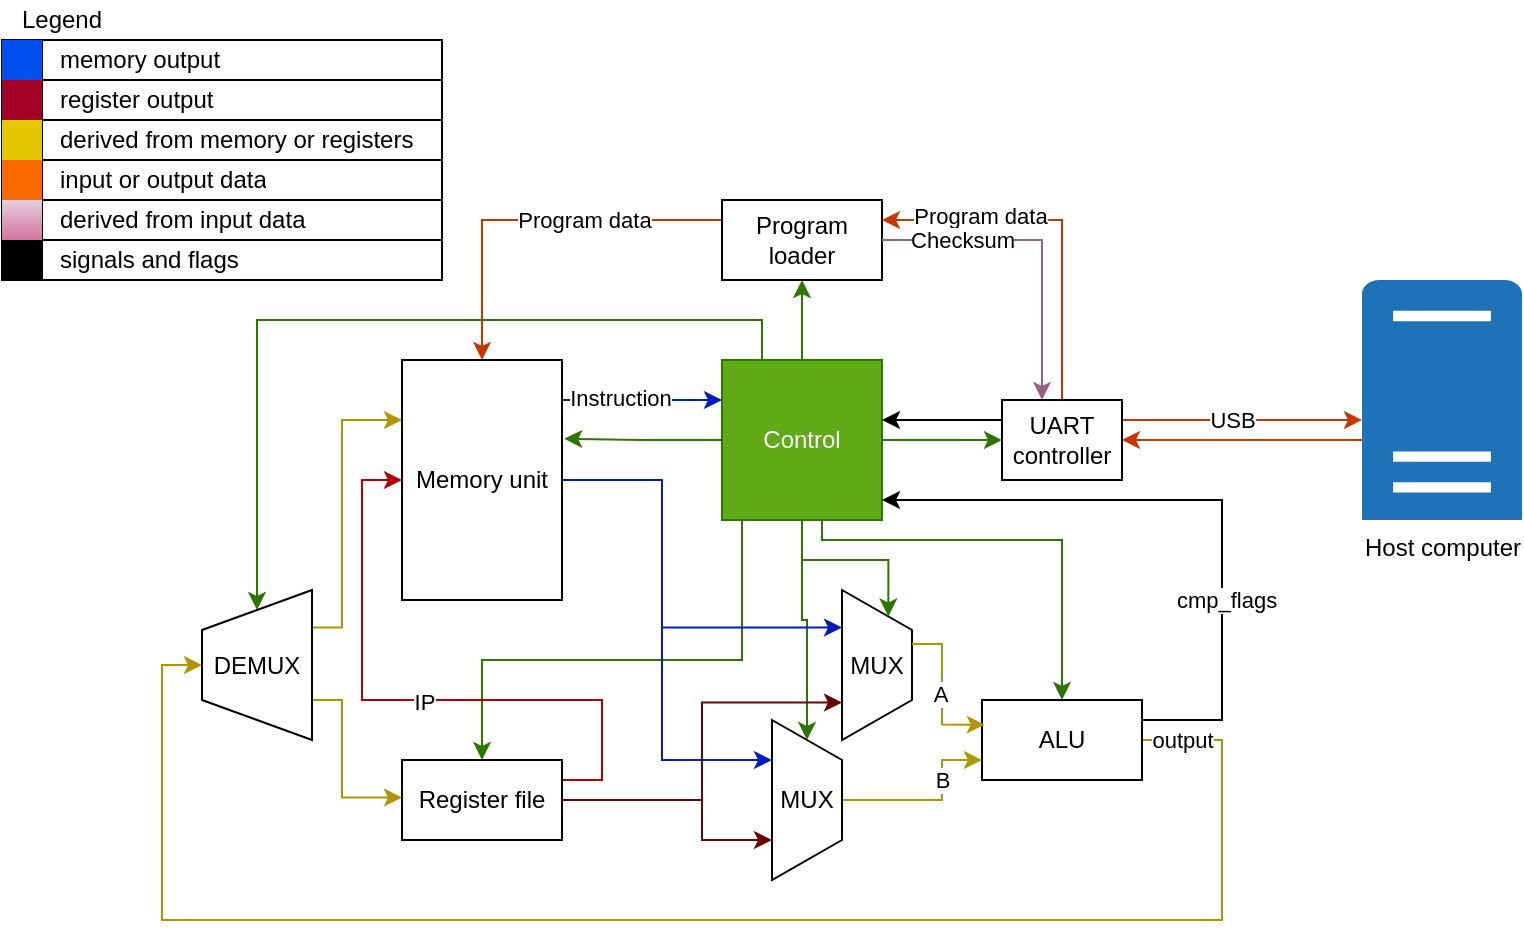 <mxfile version="24.4.8" type="device">
  <diagram name="Page-1" id="42x8ov932dtWSJglkmKP">
    <mxGraphModel dx="819" dy="500" grid="1" gridSize="10" guides="1" tooltips="1" connect="1" arrows="1" fold="1" page="1" pageScale="1" pageWidth="880" pageHeight="550" math="0" shadow="0">
      <root>
        <mxCell id="0" />
        <mxCell id="1" parent="0" />
        <mxCell id="H6I0ig-7ZVT1m8vJ8FEU-16" style="edgeStyle=orthogonalEdgeStyle;rounded=0;orthogonalLoop=1;jettySize=auto;html=1;entryX=0.5;entryY=1;entryDx=0;entryDy=0;fillColor=#60a917;strokeColor=#2D7600;" edge="1" parent="1" source="H6I0ig-7ZVT1m8vJ8FEU-1" target="H6I0ig-7ZVT1m8vJ8FEU-4">
          <mxGeometry relative="1" as="geometry" />
        </mxCell>
        <mxCell id="H6I0ig-7ZVT1m8vJ8FEU-18" style="edgeStyle=orthogonalEdgeStyle;rounded=0;orthogonalLoop=1;jettySize=auto;html=1;entryX=0;entryY=0.5;entryDx=0;entryDy=0;fillColor=#60a917;strokeColor=#2D7600;" edge="1" parent="1" source="H6I0ig-7ZVT1m8vJ8FEU-1" target="H6I0ig-7ZVT1m8vJ8FEU-5">
          <mxGeometry relative="1" as="geometry">
            <Array as="points" />
          </mxGeometry>
        </mxCell>
        <mxCell id="H6I0ig-7ZVT1m8vJ8FEU-36" style="edgeStyle=orthogonalEdgeStyle;rounded=0;orthogonalLoop=1;jettySize=auto;html=1;entryX=0.5;entryY=0;entryDx=0;entryDy=0;fillColor=#60a917;strokeColor=#2D7600;" edge="1" parent="1" source="H6I0ig-7ZVT1m8vJ8FEU-1" target="H6I0ig-7ZVT1m8vJ8FEU-2">
          <mxGeometry relative="1" as="geometry">
            <Array as="points">
              <mxPoint x="450" y="290" />
              <mxPoint x="570" y="290" />
            </Array>
          </mxGeometry>
        </mxCell>
        <mxCell id="H6I0ig-7ZVT1m8vJ8FEU-43" style="edgeStyle=orthogonalEdgeStyle;rounded=0;orthogonalLoop=1;jettySize=auto;html=1;entryX=0;entryY=0.25;entryDx=0;entryDy=0;fillColor=#60a917;strokeColor=#2D7600;" edge="1" parent="1" source="H6I0ig-7ZVT1m8vJ8FEU-1" target="H6I0ig-7ZVT1m8vJ8FEU-39">
          <mxGeometry relative="1" as="geometry" />
        </mxCell>
        <mxCell id="H6I0ig-7ZVT1m8vJ8FEU-44" style="edgeStyle=orthogonalEdgeStyle;rounded=0;orthogonalLoop=1;jettySize=auto;html=1;entryX=0;entryY=0.5;entryDx=0;entryDy=0;fillColor=#60a917;strokeColor=#2D7600;" edge="1" parent="1" source="H6I0ig-7ZVT1m8vJ8FEU-1" target="H6I0ig-7ZVT1m8vJ8FEU-40">
          <mxGeometry relative="1" as="geometry" />
        </mxCell>
        <mxCell id="H6I0ig-7ZVT1m8vJ8FEU-60" style="edgeStyle=orthogonalEdgeStyle;rounded=0;orthogonalLoop=1;jettySize=auto;html=1;entryX=1;entryY=0.5;entryDx=0;entryDy=0;fillColor=#60a917;strokeColor=#2D7600;" edge="1" parent="1" source="H6I0ig-7ZVT1m8vJ8FEU-1" target="H6I0ig-7ZVT1m8vJ8FEU-51">
          <mxGeometry relative="1" as="geometry">
            <Array as="points">
              <mxPoint x="420" y="180" />
              <mxPoint x="168" y="180" />
            </Array>
          </mxGeometry>
        </mxCell>
        <mxCell id="H6I0ig-7ZVT1m8vJ8FEU-72" style="edgeStyle=orthogonalEdgeStyle;rounded=0;orthogonalLoop=1;jettySize=auto;html=1;exitX=0;exitY=1;exitDx=0;exitDy=0;entryX=0.5;entryY=0;entryDx=0;entryDy=0;fillColor=#60a917;strokeColor=#2D7600;" edge="1" parent="1" source="H6I0ig-7ZVT1m8vJ8FEU-1" target="H6I0ig-7ZVT1m8vJ8FEU-20">
          <mxGeometry relative="1" as="geometry">
            <Array as="points">
              <mxPoint x="410" y="280" />
              <mxPoint x="410" y="350" />
              <mxPoint x="280" y="350" />
            </Array>
          </mxGeometry>
        </mxCell>
        <mxCell id="H6I0ig-7ZVT1m8vJ8FEU-1" value="Control" style="whiteSpace=wrap;html=1;aspect=fixed;fillColor=#60a917;fontColor=#ffffff;strokeColor=#2D7600;" vertex="1" parent="1">
          <mxGeometry x="400" y="200" width="80" height="80" as="geometry" />
        </mxCell>
        <mxCell id="H6I0ig-7ZVT1m8vJ8FEU-57" style="edgeStyle=orthogonalEdgeStyle;rounded=0;orthogonalLoop=1;jettySize=auto;html=1;entryX=0.5;entryY=0;entryDx=0;entryDy=0;fillColor=#e3c800;strokeColor=#B09500;" edge="1" parent="1" source="H6I0ig-7ZVT1m8vJ8FEU-2" target="H6I0ig-7ZVT1m8vJ8FEU-51">
          <mxGeometry relative="1" as="geometry">
            <Array as="points">
              <mxPoint x="650" y="390" />
              <mxPoint x="650" y="480" />
              <mxPoint x="120" y="480" />
              <mxPoint x="120" y="353" />
            </Array>
          </mxGeometry>
        </mxCell>
        <mxCell id="H6I0ig-7ZVT1m8vJ8FEU-69" value="output" style="edgeLabel;html=1;align=center;verticalAlign=middle;resizable=0;points=[];" vertex="1" connectable="0" parent="H6I0ig-7ZVT1m8vJ8FEU-57">
          <mxGeometry x="-0.956" y="-1" relative="1" as="geometry">
            <mxPoint x="2" y="-1" as="offset" />
          </mxGeometry>
        </mxCell>
        <mxCell id="H6I0ig-7ZVT1m8vJ8FEU-110" style="edgeStyle=orthogonalEdgeStyle;rounded=0;orthogonalLoop=1;jettySize=auto;html=1;exitX=1;exitY=0.25;exitDx=0;exitDy=0;" edge="1" parent="1" source="H6I0ig-7ZVT1m8vJ8FEU-2">
          <mxGeometry relative="1" as="geometry">
            <mxPoint x="480" y="270" as="targetPoint" />
            <Array as="points">
              <mxPoint x="650" y="380" />
              <mxPoint x="650" y="270" />
            </Array>
          </mxGeometry>
        </mxCell>
        <mxCell id="H6I0ig-7ZVT1m8vJ8FEU-111" value="cmp_flags" style="edgeLabel;html=1;align=center;verticalAlign=middle;resizable=0;points=[];" vertex="1" connectable="0" parent="H6I0ig-7ZVT1m8vJ8FEU-110">
          <mxGeometry x="-0.464" y="-2" relative="1" as="geometry">
            <mxPoint y="-14" as="offset" />
          </mxGeometry>
        </mxCell>
        <mxCell id="H6I0ig-7ZVT1m8vJ8FEU-2" value="ALU" style="rounded=0;whiteSpace=wrap;html=1;" vertex="1" parent="1">
          <mxGeometry x="530" y="370" width="80" height="40" as="geometry" />
        </mxCell>
        <mxCell id="H6I0ig-7ZVT1m8vJ8FEU-46" style="edgeStyle=orthogonalEdgeStyle;rounded=0;orthogonalLoop=1;jettySize=auto;html=1;entryX=0.25;entryY=1;entryDx=0;entryDy=0;fillColor=#0050ef;strokeColor=#001DBC;" edge="1" parent="1" source="H6I0ig-7ZVT1m8vJ8FEU-3" target="H6I0ig-7ZVT1m8vJ8FEU-40">
          <mxGeometry relative="1" as="geometry">
            <Array as="points">
              <mxPoint x="370" y="260" />
              <mxPoint x="370" y="400" />
            </Array>
          </mxGeometry>
        </mxCell>
        <mxCell id="H6I0ig-7ZVT1m8vJ8FEU-47" style="edgeStyle=orthogonalEdgeStyle;rounded=0;orthogonalLoop=1;jettySize=auto;html=1;entryX=0.25;entryY=1;entryDx=0;entryDy=0;fillColor=#0050ef;strokeColor=#001DBC;" edge="1" parent="1" source="H6I0ig-7ZVT1m8vJ8FEU-3" target="H6I0ig-7ZVT1m8vJ8FEU-39">
          <mxGeometry relative="1" as="geometry">
            <Array as="points">
              <mxPoint x="370" y="260" />
              <mxPoint x="370" y="334" />
            </Array>
          </mxGeometry>
        </mxCell>
        <mxCell id="H6I0ig-7ZVT1m8vJ8FEU-3" value="Memory unit" style="rounded=0;whiteSpace=wrap;html=1;" vertex="1" parent="1">
          <mxGeometry x="240" y="200" width="80" height="120" as="geometry" />
        </mxCell>
        <mxCell id="H6I0ig-7ZVT1m8vJ8FEU-10" style="edgeStyle=orthogonalEdgeStyle;rounded=0;orthogonalLoop=1;jettySize=auto;html=1;entryX=0.5;entryY=0;entryDx=0;entryDy=0;fillColor=#fa6800;strokeColor=#C73500;" edge="1" parent="1" source="H6I0ig-7ZVT1m8vJ8FEU-4" target="H6I0ig-7ZVT1m8vJ8FEU-3">
          <mxGeometry relative="1" as="geometry">
            <Array as="points">
              <mxPoint x="280" y="130" />
            </Array>
          </mxGeometry>
        </mxCell>
        <mxCell id="H6I0ig-7ZVT1m8vJ8FEU-21" value="Program data" style="edgeLabel;html=1;align=center;verticalAlign=middle;resizable=0;points=[];" vertex="1" connectable="0" parent="H6I0ig-7ZVT1m8vJ8FEU-10">
          <mxGeometry x="-0.499" relative="1" as="geometry">
            <mxPoint x="-22" as="offset" />
          </mxGeometry>
        </mxCell>
        <mxCell id="H6I0ig-7ZVT1m8vJ8FEU-4" value="Program loader" style="rounded=0;whiteSpace=wrap;html=1;" vertex="1" parent="1">
          <mxGeometry x="400" y="120" width="80" height="40" as="geometry" />
        </mxCell>
        <mxCell id="H6I0ig-7ZVT1m8vJ8FEU-8" style="edgeStyle=orthogonalEdgeStyle;rounded=0;orthogonalLoop=1;jettySize=auto;html=1;entryX=1;entryY=0.25;entryDx=0;entryDy=0;fillColor=#fa6800;strokeColor=#C73500;" edge="1" parent="1" source="H6I0ig-7ZVT1m8vJ8FEU-5" target="H6I0ig-7ZVT1m8vJ8FEU-4">
          <mxGeometry relative="1" as="geometry">
            <Array as="points">
              <mxPoint x="570" y="130" />
            </Array>
          </mxGeometry>
        </mxCell>
        <mxCell id="H6I0ig-7ZVT1m8vJ8FEU-12" value="Program data" style="edgeLabel;html=1;align=center;verticalAlign=middle;resizable=0;points=[];" vertex="1" connectable="0" parent="H6I0ig-7ZVT1m8vJ8FEU-8">
          <mxGeometry x="0.455" y="-2" relative="1" as="geometry">
            <mxPoint as="offset" />
          </mxGeometry>
        </mxCell>
        <mxCell id="H6I0ig-7ZVT1m8vJ8FEU-19" style="edgeStyle=orthogonalEdgeStyle;rounded=0;orthogonalLoop=1;jettySize=auto;html=1;fixDash=0;metaEdit=0;comic=0;enumerate=0;orthogonal=1;ignoreEdge=0;" edge="1" parent="1" source="H6I0ig-7ZVT1m8vJ8FEU-5">
          <mxGeometry relative="1" as="geometry">
            <mxPoint x="480" y="230" as="targetPoint" />
            <Array as="points">
              <mxPoint x="480" y="230" />
            </Array>
          </mxGeometry>
        </mxCell>
        <mxCell id="H6I0ig-7ZVT1m8vJ8FEU-22" style="edgeStyle=orthogonalEdgeStyle;rounded=0;orthogonalLoop=1;jettySize=auto;html=1;fillColor=#fa6800;strokeColor=#C73500;" edge="1" parent="1">
          <mxGeometry relative="1" as="geometry">
            <mxPoint x="720" y="230" as="targetPoint" />
            <mxPoint x="600" y="230" as="sourcePoint" />
          </mxGeometry>
        </mxCell>
        <mxCell id="H6I0ig-7ZVT1m8vJ8FEU-27" value="USB" style="edgeLabel;html=1;align=center;verticalAlign=middle;resizable=0;points=[];" vertex="1" connectable="0" parent="H6I0ig-7ZVT1m8vJ8FEU-22">
          <mxGeometry x="-0.235" relative="1" as="geometry">
            <mxPoint x="9" as="offset" />
          </mxGeometry>
        </mxCell>
        <mxCell id="H6I0ig-7ZVT1m8vJ8FEU-5" value="UART controller" style="rounded=0;whiteSpace=wrap;html=1;" vertex="1" parent="1">
          <mxGeometry x="540" y="220" width="60" height="40" as="geometry" />
        </mxCell>
        <mxCell id="H6I0ig-7ZVT1m8vJ8FEU-6" style="edgeStyle=orthogonalEdgeStyle;rounded=0;orthogonalLoop=1;jettySize=auto;html=1;fillColor=#e6d0de;strokeColor=#996185;gradientColor=#d5739d;" edge="1" parent="1" source="H6I0ig-7ZVT1m8vJ8FEU-4">
          <mxGeometry relative="1" as="geometry">
            <mxPoint x="560" y="220" as="targetPoint" />
            <Array as="points">
              <mxPoint x="560" y="140" />
              <mxPoint x="560" y="220" />
            </Array>
          </mxGeometry>
        </mxCell>
        <mxCell id="H6I0ig-7ZVT1m8vJ8FEU-11" value="Checksum" style="edgeLabel;html=1;align=center;verticalAlign=middle;resizable=0;points=[];" vertex="1" connectable="0" parent="H6I0ig-7ZVT1m8vJ8FEU-6">
          <mxGeometry x="-0.561" relative="1" as="geometry">
            <mxPoint x="5" as="offset" />
          </mxGeometry>
        </mxCell>
        <mxCell id="H6I0ig-7ZVT1m8vJ8FEU-45" style="edgeStyle=orthogonalEdgeStyle;rounded=0;orthogonalLoop=1;jettySize=auto;html=1;entryX=0.75;entryY=1;entryDx=0;entryDy=0;fillColor=#a20025;strokeColor=#6F0000;" edge="1" parent="1" source="H6I0ig-7ZVT1m8vJ8FEU-20" target="H6I0ig-7ZVT1m8vJ8FEU-40">
          <mxGeometry relative="1" as="geometry">
            <Array as="points">
              <mxPoint x="390" y="420" />
              <mxPoint x="390" y="440" />
            </Array>
          </mxGeometry>
        </mxCell>
        <mxCell id="H6I0ig-7ZVT1m8vJ8FEU-49" style="edgeStyle=orthogonalEdgeStyle;rounded=0;orthogonalLoop=1;jettySize=auto;html=1;entryX=0.75;entryY=1;entryDx=0;entryDy=0;fillColor=#a20025;strokeColor=#6F0000;" edge="1" parent="1" source="H6I0ig-7ZVT1m8vJ8FEU-20" target="H6I0ig-7ZVT1m8vJ8FEU-39">
          <mxGeometry relative="1" as="geometry" />
        </mxCell>
        <mxCell id="H6I0ig-7ZVT1m8vJ8FEU-153" style="edgeStyle=orthogonalEdgeStyle;rounded=0;orthogonalLoop=1;jettySize=auto;html=1;exitX=1;exitY=0.25;exitDx=0;exitDy=0;entryX=0;entryY=0.5;entryDx=0;entryDy=0;fillColor=#e51400;strokeColor=#B20000;" edge="1" parent="1" source="H6I0ig-7ZVT1m8vJ8FEU-20" target="H6I0ig-7ZVT1m8vJ8FEU-3">
          <mxGeometry relative="1" as="geometry">
            <Array as="points">
              <mxPoint x="340" y="410" />
              <mxPoint x="340" y="370" />
              <mxPoint x="220" y="370" />
              <mxPoint x="220" y="260" />
            </Array>
          </mxGeometry>
        </mxCell>
        <mxCell id="H6I0ig-7ZVT1m8vJ8FEU-154" value="IP" style="edgeLabel;html=1;align=center;verticalAlign=middle;resizable=0;points=[];" vertex="1" connectable="0" parent="H6I0ig-7ZVT1m8vJ8FEU-153">
          <mxGeometry x="0.113" y="1" relative="1" as="geometry">
            <mxPoint x="23" as="offset" />
          </mxGeometry>
        </mxCell>
        <mxCell id="H6I0ig-7ZVT1m8vJ8FEU-20" value="Register file" style="rounded=0;whiteSpace=wrap;html=1;" vertex="1" parent="1">
          <mxGeometry x="240" y="400" width="80" height="40" as="geometry" />
        </mxCell>
        <mxCell id="H6I0ig-7ZVT1m8vJ8FEU-30" style="edgeStyle=orthogonalEdgeStyle;rounded=0;orthogonalLoop=1;jettySize=auto;html=1;entryX=1;entryY=0.5;entryDx=0;entryDy=0;fillColor=#fa6800;strokeColor=#C73500;" edge="1" parent="1" source="H6I0ig-7ZVT1m8vJ8FEU-26" target="H6I0ig-7ZVT1m8vJ8FEU-5">
          <mxGeometry relative="1" as="geometry">
            <Array as="points">
              <mxPoint x="660" y="240" />
              <mxPoint x="660" y="240" />
            </Array>
          </mxGeometry>
        </mxCell>
        <mxCell id="H6I0ig-7ZVT1m8vJ8FEU-26" value="Host computer" style="sketch=0;pointerEvents=1;shadow=0;dashed=0;html=1;strokeColor=none;labelPosition=center;verticalLabelPosition=bottom;verticalAlign=top;outlineConnect=0;align=center;shape=mxgraph.office.servers.physical_host;fillColor=#2072B8;" vertex="1" parent="1">
          <mxGeometry x="720" y="160" width="80" height="120" as="geometry" />
        </mxCell>
        <mxCell id="H6I0ig-7ZVT1m8vJ8FEU-39" value="MUX" style="shape=trapezoid;perimeter=trapezoidPerimeter;whiteSpace=wrap;html=1;fixedSize=1;rotation=0;direction=south;" vertex="1" parent="1">
          <mxGeometry x="460" y="315" width="35" height="75" as="geometry" />
        </mxCell>
        <mxCell id="H6I0ig-7ZVT1m8vJ8FEU-41" style="edgeStyle=orthogonalEdgeStyle;rounded=0;orthogonalLoop=1;jettySize=auto;html=1;entryX=0;entryY=0.75;entryDx=0;entryDy=0;fillColor=#e3c800;strokeColor=#B09500;" edge="1" parent="1" source="H6I0ig-7ZVT1m8vJ8FEU-40" target="H6I0ig-7ZVT1m8vJ8FEU-2">
          <mxGeometry relative="1" as="geometry">
            <Array as="points">
              <mxPoint x="510" y="420" />
              <mxPoint x="510" y="400" />
            </Array>
          </mxGeometry>
        </mxCell>
        <mxCell id="H6I0ig-7ZVT1m8vJ8FEU-71" value="B" style="edgeLabel;html=1;align=center;verticalAlign=middle;resizable=0;points=[];" vertex="1" connectable="0" parent="H6I0ig-7ZVT1m8vJ8FEU-41">
          <mxGeometry x="-0.018" relative="1" as="geometry">
            <mxPoint x="6" y="-10" as="offset" />
          </mxGeometry>
        </mxCell>
        <mxCell id="H6I0ig-7ZVT1m8vJ8FEU-40" value="MUX" style="shape=trapezoid;perimeter=trapezoidPerimeter;whiteSpace=wrap;html=1;fixedSize=1;rotation=0;direction=south;" vertex="1" parent="1">
          <mxGeometry x="425" y="380" width="35" height="80" as="geometry" />
        </mxCell>
        <mxCell id="H6I0ig-7ZVT1m8vJ8FEU-42" style="edgeStyle=orthogonalEdgeStyle;rounded=0;orthogonalLoop=1;jettySize=auto;html=1;entryX=0.017;entryY=0.308;entryDx=0;entryDy=0;entryPerimeter=0;fillColor=#e3c800;strokeColor=#B09500;" edge="1" parent="1" source="H6I0ig-7ZVT1m8vJ8FEU-39" target="H6I0ig-7ZVT1m8vJ8FEU-2">
          <mxGeometry relative="1" as="geometry">
            <Array as="points">
              <mxPoint x="510" y="342" />
              <mxPoint x="510" y="382" />
            </Array>
          </mxGeometry>
        </mxCell>
        <mxCell id="H6I0ig-7ZVT1m8vJ8FEU-70" value="A" style="edgeLabel;html=1;align=center;verticalAlign=middle;resizable=0;points=[];" vertex="1" connectable="0" parent="H6I0ig-7ZVT1m8vJ8FEU-42">
          <mxGeometry x="0.038" y="-1" relative="1" as="geometry">
            <mxPoint as="offset" />
          </mxGeometry>
        </mxCell>
        <mxCell id="H6I0ig-7ZVT1m8vJ8FEU-53" style="edgeStyle=orthogonalEdgeStyle;rounded=0;orthogonalLoop=1;jettySize=auto;html=1;exitX=0.25;exitY=1;exitDx=0;exitDy=0;entryX=0;entryY=0.5;entryDx=0;entryDy=0;fillColor=#e3c800;strokeColor=#B09500;" edge="1" parent="1">
          <mxGeometry relative="1" as="geometry">
            <mxPoint x="195" y="370" as="sourcePoint" />
            <mxPoint x="240" y="418.75" as="targetPoint" />
            <Array as="points">
              <mxPoint x="210" y="370" />
              <mxPoint x="210" y="419" />
            </Array>
          </mxGeometry>
        </mxCell>
        <mxCell id="H6I0ig-7ZVT1m8vJ8FEU-55" style="edgeStyle=orthogonalEdgeStyle;rounded=0;orthogonalLoop=1;jettySize=auto;html=1;exitX=0.75;exitY=1;exitDx=0;exitDy=0;entryX=0;entryY=0.25;entryDx=0;entryDy=0;fillColor=#e3c800;strokeColor=#B09500;" edge="1" parent="1" source="H6I0ig-7ZVT1m8vJ8FEU-51" target="H6I0ig-7ZVT1m8vJ8FEU-3">
          <mxGeometry relative="1" as="geometry">
            <Array as="points">
              <mxPoint x="210" y="334" />
              <mxPoint x="210" y="230" />
            </Array>
          </mxGeometry>
        </mxCell>
        <mxCell id="H6I0ig-7ZVT1m8vJ8FEU-51" value="DEMUX" style="shape=trapezoid;perimeter=trapezoidPerimeter;whiteSpace=wrap;html=1;fixedSize=1;rotation=0;direction=north;" vertex="1" parent="1">
          <mxGeometry x="140" y="315" width="55" height="75" as="geometry" />
        </mxCell>
        <mxCell id="H6I0ig-7ZVT1m8vJ8FEU-56" style="edgeStyle=orthogonalEdgeStyle;rounded=0;orthogonalLoop=1;jettySize=auto;html=1;entryX=1.014;entryY=0.328;entryDx=0;entryDy=0;entryPerimeter=0;fillColor=#60a917;strokeColor=#2D7600;" edge="1" parent="1" source="H6I0ig-7ZVT1m8vJ8FEU-1" target="H6I0ig-7ZVT1m8vJ8FEU-3">
          <mxGeometry relative="1" as="geometry" />
        </mxCell>
        <mxCell id="H6I0ig-7ZVT1m8vJ8FEU-64" style="edgeStyle=orthogonalEdgeStyle;rounded=0;orthogonalLoop=1;jettySize=auto;html=1;entryX=0;entryY=0.25;entryDx=0;entryDy=0;fillColor=#0050ef;strokeColor=#001DBC;" edge="1" parent="1" source="H6I0ig-7ZVT1m8vJ8FEU-3" target="H6I0ig-7ZVT1m8vJ8FEU-1">
          <mxGeometry relative="1" as="geometry">
            <Array as="points">
              <mxPoint x="340" y="220" />
              <mxPoint x="340" y="220" />
            </Array>
          </mxGeometry>
        </mxCell>
        <mxCell id="H6I0ig-7ZVT1m8vJ8FEU-65" value="Instruction" style="edgeLabel;html=1;align=center;verticalAlign=middle;resizable=0;points=[];" vertex="1" connectable="0" parent="H6I0ig-7ZVT1m8vJ8FEU-64">
          <mxGeometry x="-0.134" y="1" relative="1" as="geometry">
            <mxPoint x="-6" as="offset" />
          </mxGeometry>
        </mxCell>
        <mxCell id="H6I0ig-7ZVT1m8vJ8FEU-114" value="Legend" style="text;html=1;align=center;verticalAlign=middle;whiteSpace=wrap;rounded=0;" vertex="1" parent="1">
          <mxGeometry x="40" y="20" width="60" height="20" as="geometry" />
        </mxCell>
        <mxCell id="H6I0ig-7ZVT1m8vJ8FEU-127" value="" style="shape=table;startSize=0;container=1;collapsible=0;childLayout=tableLayout;align=left;" vertex="1" parent="1">
          <mxGeometry x="40" y="40" width="220" height="120" as="geometry" />
        </mxCell>
        <mxCell id="H6I0ig-7ZVT1m8vJ8FEU-128" value="" style="shape=tableRow;horizontal=0;startSize=0;swimlaneHead=0;swimlaneBody=0;strokeColor=inherit;top=0;left=0;bottom=0;right=0;collapsible=0;dropTarget=0;fillColor=none;points=[[0,0.5],[1,0.5]];portConstraint=eastwest;" vertex="1" parent="H6I0ig-7ZVT1m8vJ8FEU-127">
          <mxGeometry width="220" height="20" as="geometry" />
        </mxCell>
        <mxCell id="H6I0ig-7ZVT1m8vJ8FEU-129" value="" style="shape=partialRectangle;html=1;whiteSpace=wrap;connectable=0;strokeColor=#001DBC;overflow=hidden;fillColor=#0050ef;top=0;left=0;bottom=0;right=0;pointerEvents=1;fontColor=#ffffff;" vertex="1" parent="H6I0ig-7ZVT1m8vJ8FEU-128">
          <mxGeometry width="20" height="20" as="geometry">
            <mxRectangle width="20" height="20" as="alternateBounds" />
          </mxGeometry>
        </mxCell>
        <mxCell id="H6I0ig-7ZVT1m8vJ8FEU-130" value="&lt;span style=&quot;&quot;&gt;memory output&lt;/span&gt;" style="shape=partialRectangle;html=1;whiteSpace=wrap;connectable=0;strokeColor=inherit;overflow=hidden;fillColor=none;top=0;left=0;bottom=0;right=0;pointerEvents=1;align=left;spacingLeft=7;" vertex="1" parent="H6I0ig-7ZVT1m8vJ8FEU-128">
          <mxGeometry x="20" width="200" height="20" as="geometry">
            <mxRectangle width="200" height="20" as="alternateBounds" />
          </mxGeometry>
        </mxCell>
        <mxCell id="H6I0ig-7ZVT1m8vJ8FEU-131" value="" style="shape=tableRow;horizontal=0;startSize=0;swimlaneHead=0;swimlaneBody=0;strokeColor=inherit;top=0;left=0;bottom=0;right=0;collapsible=0;dropTarget=0;fillColor=none;points=[[0,0.5],[1,0.5]];portConstraint=eastwest;" vertex="1" parent="H6I0ig-7ZVT1m8vJ8FEU-127">
          <mxGeometry y="20" width="220" height="20" as="geometry" />
        </mxCell>
        <mxCell id="H6I0ig-7ZVT1m8vJ8FEU-132" value="" style="shape=partialRectangle;html=1;whiteSpace=wrap;connectable=0;strokeColor=#6F0000;overflow=hidden;fillColor=#a20025;top=0;left=0;bottom=0;right=0;pointerEvents=1;fontColor=#ffffff;" vertex="1" parent="H6I0ig-7ZVT1m8vJ8FEU-131">
          <mxGeometry width="20" height="20" as="geometry">
            <mxRectangle width="20" height="20" as="alternateBounds" />
          </mxGeometry>
        </mxCell>
        <mxCell id="H6I0ig-7ZVT1m8vJ8FEU-133" value="&lt;span style=&quot;&quot;&gt;register output&lt;/span&gt;" style="shape=partialRectangle;html=1;whiteSpace=wrap;connectable=0;strokeColor=inherit;overflow=hidden;fillColor=none;top=0;left=0;bottom=0;right=0;pointerEvents=1;align=left;spacingLeft=7;" vertex="1" parent="H6I0ig-7ZVT1m8vJ8FEU-131">
          <mxGeometry x="20" width="200" height="20" as="geometry">
            <mxRectangle width="200" height="20" as="alternateBounds" />
          </mxGeometry>
        </mxCell>
        <mxCell id="H6I0ig-7ZVT1m8vJ8FEU-134" value="" style="shape=tableRow;horizontal=0;startSize=0;swimlaneHead=0;swimlaneBody=0;strokeColor=inherit;top=0;left=0;bottom=0;right=0;collapsible=0;dropTarget=0;fillColor=none;points=[[0,0.5],[1,0.5]];portConstraint=eastwest;" vertex="1" parent="H6I0ig-7ZVT1m8vJ8FEU-127">
          <mxGeometry y="40" width="220" height="20" as="geometry" />
        </mxCell>
        <mxCell id="H6I0ig-7ZVT1m8vJ8FEU-135" value="" style="shape=partialRectangle;html=1;whiteSpace=wrap;connectable=0;strokeColor=#B09500;overflow=hidden;fillColor=#e3c800;top=0;left=0;bottom=0;right=0;pointerEvents=1;fontColor=#000000;" vertex="1" parent="H6I0ig-7ZVT1m8vJ8FEU-134">
          <mxGeometry width="20" height="20" as="geometry">
            <mxRectangle width="20" height="20" as="alternateBounds" />
          </mxGeometry>
        </mxCell>
        <mxCell id="H6I0ig-7ZVT1m8vJ8FEU-136" value="&lt;span style=&quot;&quot;&gt;derived from memory or registers&lt;/span&gt;" style="shape=partialRectangle;html=1;whiteSpace=wrap;connectable=0;strokeColor=inherit;overflow=hidden;fillColor=none;top=0;left=0;bottom=0;right=0;pointerEvents=1;align=left;spacingLeft=7;" vertex="1" parent="H6I0ig-7ZVT1m8vJ8FEU-134">
          <mxGeometry x="20" width="200" height="20" as="geometry">
            <mxRectangle width="200" height="20" as="alternateBounds" />
          </mxGeometry>
        </mxCell>
        <mxCell id="H6I0ig-7ZVT1m8vJ8FEU-137" value="" style="shape=tableRow;horizontal=0;startSize=0;swimlaneHead=0;swimlaneBody=0;strokeColor=inherit;top=0;left=0;bottom=0;right=0;collapsible=0;dropTarget=0;fillColor=none;points=[[0,0.5],[1,0.5]];portConstraint=eastwest;" vertex="1" parent="H6I0ig-7ZVT1m8vJ8FEU-127">
          <mxGeometry y="60" width="220" height="20" as="geometry" />
        </mxCell>
        <mxCell id="H6I0ig-7ZVT1m8vJ8FEU-138" value="" style="shape=partialRectangle;html=1;whiteSpace=wrap;connectable=0;strokeColor=#C73500;overflow=hidden;fillColor=#fa6800;top=0;left=0;bottom=0;right=0;pointerEvents=1;fontColor=#000000;" vertex="1" parent="H6I0ig-7ZVT1m8vJ8FEU-137">
          <mxGeometry width="20" height="20" as="geometry">
            <mxRectangle width="20" height="20" as="alternateBounds" />
          </mxGeometry>
        </mxCell>
        <mxCell id="H6I0ig-7ZVT1m8vJ8FEU-139" value="&lt;div style=&quot;line-height: 14.4px;&quot;&gt;input or output data&lt;/div&gt;&lt;div&gt;&lt;br&gt;&lt;/div&gt;" style="shape=partialRectangle;html=1;whiteSpace=wrap;connectable=0;strokeColor=inherit;overflow=hidden;fillColor=none;top=0;left=0;bottom=0;right=0;pointerEvents=1;align=left;spacingLeft=7;" vertex="1" parent="H6I0ig-7ZVT1m8vJ8FEU-137">
          <mxGeometry x="20" width="200" height="20" as="geometry">
            <mxRectangle width="200" height="20" as="alternateBounds" />
          </mxGeometry>
        </mxCell>
        <mxCell id="H6I0ig-7ZVT1m8vJ8FEU-140" value="" style="shape=tableRow;horizontal=0;startSize=0;swimlaneHead=0;swimlaneBody=0;strokeColor=inherit;top=0;left=0;bottom=0;right=0;collapsible=0;dropTarget=0;fillColor=none;points=[[0,0.5],[1,0.5]];portConstraint=eastwest;strokeWidth=1;" vertex="1" parent="H6I0ig-7ZVT1m8vJ8FEU-127">
          <mxGeometry y="80" width="220" height="20" as="geometry" />
        </mxCell>
        <mxCell id="H6I0ig-7ZVT1m8vJ8FEU-141" value="" style="shape=partialRectangle;html=1;whiteSpace=wrap;connectable=0;strokeColor=#996185;overflow=hidden;fillColor=#e6d0de;top=0;left=0;bottom=0;right=0;pointerEvents=1;gradientColor=#d5739d;" vertex="1" parent="H6I0ig-7ZVT1m8vJ8FEU-140">
          <mxGeometry width="20" height="20" as="geometry">
            <mxRectangle width="20" height="20" as="alternateBounds" />
          </mxGeometry>
        </mxCell>
        <mxCell id="H6I0ig-7ZVT1m8vJ8FEU-142" value="&lt;span style=&quot;&quot;&gt;derived from input data&lt;/span&gt;" style="shape=partialRectangle;html=1;whiteSpace=wrap;connectable=0;strokeColor=inherit;overflow=hidden;fillColor=none;top=0;left=0;bottom=0;right=0;pointerEvents=1;align=left;spacingLeft=7;" vertex="1" parent="H6I0ig-7ZVT1m8vJ8FEU-140">
          <mxGeometry x="20" width="200" height="20" as="geometry">
            <mxRectangle width="200" height="20" as="alternateBounds" />
          </mxGeometry>
        </mxCell>
        <mxCell id="H6I0ig-7ZVT1m8vJ8FEU-143" value="" style="shape=tableRow;horizontal=0;startSize=0;swimlaneHead=0;swimlaneBody=0;strokeColor=inherit;top=0;left=0;bottom=0;right=0;collapsible=0;dropTarget=0;fillColor=none;points=[[0,0.5],[1,0.5]];portConstraint=eastwest;" vertex="1" parent="H6I0ig-7ZVT1m8vJ8FEU-127">
          <mxGeometry y="100" width="220" height="20" as="geometry" />
        </mxCell>
        <mxCell id="H6I0ig-7ZVT1m8vJ8FEU-144" value="" style="shape=partialRectangle;html=1;whiteSpace=wrap;connectable=0;overflow=hidden;top=0;left=0;bottom=0;right=0;pointerEvents=1;strokeColor=default;fillColor=#000000;" vertex="1" parent="H6I0ig-7ZVT1m8vJ8FEU-143">
          <mxGeometry width="20" height="20" as="geometry">
            <mxRectangle width="20" height="20" as="alternateBounds" />
          </mxGeometry>
        </mxCell>
        <mxCell id="H6I0ig-7ZVT1m8vJ8FEU-145" value="&lt;span style=&quot;&quot;&gt;signals and flags&lt;/span&gt;" style="shape=partialRectangle;html=1;whiteSpace=wrap;connectable=0;strokeColor=inherit;overflow=hidden;fillColor=none;top=0;left=0;bottom=0;right=0;pointerEvents=1;align=left;spacingLeft=7;" vertex="1" parent="H6I0ig-7ZVT1m8vJ8FEU-143">
          <mxGeometry x="20" width="200" height="20" as="geometry">
            <mxRectangle width="200" height="20" as="alternateBounds" />
          </mxGeometry>
        </mxCell>
      </root>
    </mxGraphModel>
  </diagram>
</mxfile>
